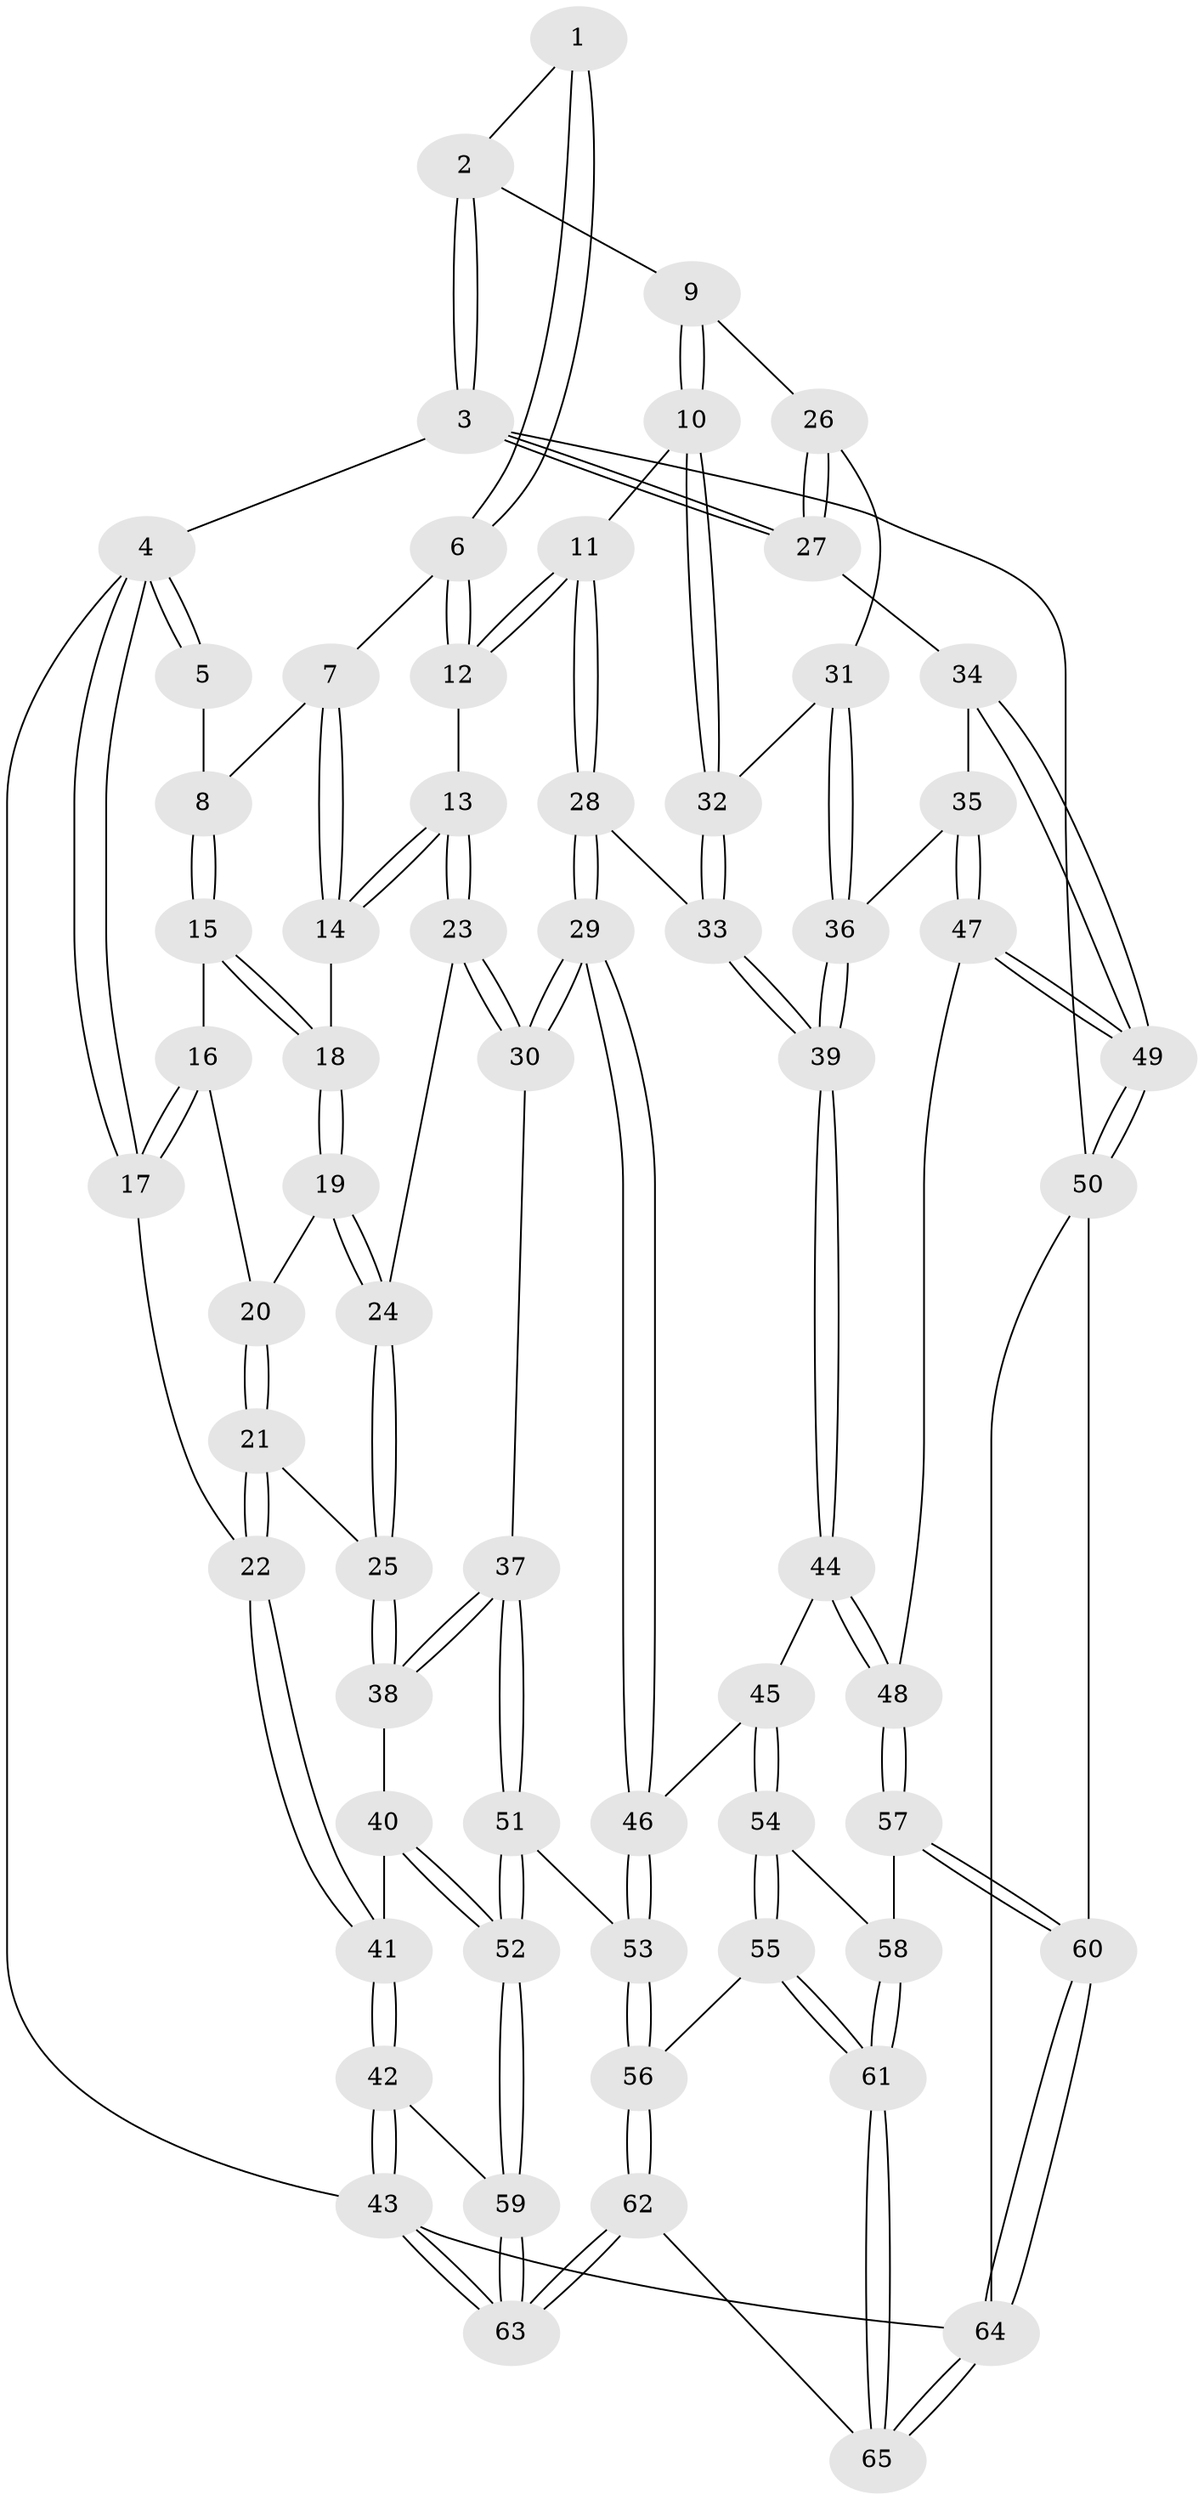 // Generated by graph-tools (version 1.1) at 2025/38/03/09/25 02:38:48]
// undirected, 65 vertices, 159 edges
graph export_dot {
graph [start="1"]
  node [color=gray90,style=filled];
  1 [pos="+0.5393069147581775+0"];
  2 [pos="+0.6485459058799338+0"];
  3 [pos="+1+0"];
  4 [pos="+0+0"];
  5 [pos="+0.2729678231265422+0"];
  6 [pos="+0.48528282725647415+0"];
  7 [pos="+0.3644390059720278+0.06419786522812075"];
  8 [pos="+0.2760779891179498+0.10701929548063803"];
  9 [pos="+0.7639199779917236+0.1405896201223606"];
  10 [pos="+0.5964982033875912+0.24522904526827682"];
  11 [pos="+0.5808223473697559+0.24827741182943477"];
  12 [pos="+0.4618451234513274+0.1776195339492796"];
  13 [pos="+0.4017004527587322+0.22121620145096743"];
  14 [pos="+0.3228971566502112+0.1679733536369194"];
  15 [pos="+0.27464240139421753+0.10988791584038665"];
  16 [pos="+0.17462442210891654+0.07168461023694693"];
  17 [pos="+0+0"];
  18 [pos="+0.27851847333645136+0.14185544662508767"];
  19 [pos="+0.2333941656510302+0.17821613374333098"];
  20 [pos="+0.20453060904198458+0.17232378483731933"];
  21 [pos="+0.0703971244228842+0.19506158703755044"];
  22 [pos="+0+0"];
  23 [pos="+0.3772691943110009+0.2776752324728435"];
  24 [pos="+0.23617088149010898+0.24840154597797978"];
  25 [pos="+0.1435843715812951+0.3338078889227185"];
  26 [pos="+0.8064248399131206+0.1750504382410874"];
  27 [pos="+1+0.1595979619273712"];
  28 [pos="+0.5210500810869287+0.45109131222365995"];
  29 [pos="+0.4361708980337534+0.5247515756197598"];
  30 [pos="+0.3700714999323956+0.5029812230411517"];
  31 [pos="+0.803013155076665+0.2356401571079313"];
  32 [pos="+0.6972507380093774+0.37536772198829915"];
  33 [pos="+0.6918768076679233+0.41307766265860485"];
  34 [pos="+1+0.40874508932254655"];
  35 [pos="+0.9127591886043207+0.4804502734717215"];
  36 [pos="+0.8975018654866752+0.47918517827914814"];
  37 [pos="+0.2760630759383911+0.5214434693325282"];
  38 [pos="+0.1489848511949687+0.4866264064124599"];
  39 [pos="+0.8131019604713469+0.5126356086011672"];
  40 [pos="+0.05793017129967345+0.5158587747978426"];
  41 [pos="+0+0.5399130857291469"];
  42 [pos="+0+0.840075548729597"];
  43 [pos="+0+1"];
  44 [pos="+0.7809557531248763+0.5624642913560294"];
  45 [pos="+0.585114512268522+0.6594553122565627"];
  46 [pos="+0.49541598669241627+0.6049124192357342"];
  47 [pos="+0.9435378590539963+0.6567253067878025"];
  48 [pos="+0.8567884027962357+0.7685434511627417"];
  49 [pos="+1+0.7741449840310385"];
  50 [pos="+1+0.856277020694581"];
  51 [pos="+0.24184845381312184+0.7801086696010037"];
  52 [pos="+0.1392440642619074+0.8452983007022787"];
  53 [pos="+0.37493207036264675+0.8466009701392665"];
  54 [pos="+0.6139370276127317+0.7345186651145469"];
  55 [pos="+0.5645374793215432+0.8609628341147019"];
  56 [pos="+0.3957959377370474+0.8937143808664662"];
  57 [pos="+0.8513904589987006+0.8348661188960138"];
  58 [pos="+0.7792058255858957+0.816515551093696"];
  59 [pos="+0.13485648920419244+0.850727947831651"];
  60 [pos="+0.8643241121991487+0.8519641894587902"];
  61 [pos="+0.6093028803820477+0.9530469429378722"];
  62 [pos="+0.3277252666295749+1"];
  63 [pos="+0.266323224718271+1"];
  64 [pos="+0.7470586594288864+1"];
  65 [pos="+0.6553195156533435+1"];
  1 -- 2;
  1 -- 6;
  1 -- 6;
  2 -- 3;
  2 -- 3;
  2 -- 9;
  3 -- 4;
  3 -- 27;
  3 -- 27;
  3 -- 50;
  4 -- 5;
  4 -- 5;
  4 -- 17;
  4 -- 17;
  4 -- 43;
  5 -- 8;
  6 -- 7;
  6 -- 12;
  6 -- 12;
  7 -- 8;
  7 -- 14;
  7 -- 14;
  8 -- 15;
  8 -- 15;
  9 -- 10;
  9 -- 10;
  9 -- 26;
  10 -- 11;
  10 -- 32;
  10 -- 32;
  11 -- 12;
  11 -- 12;
  11 -- 28;
  11 -- 28;
  12 -- 13;
  13 -- 14;
  13 -- 14;
  13 -- 23;
  13 -- 23;
  14 -- 18;
  15 -- 16;
  15 -- 18;
  15 -- 18;
  16 -- 17;
  16 -- 17;
  16 -- 20;
  17 -- 22;
  18 -- 19;
  18 -- 19;
  19 -- 20;
  19 -- 24;
  19 -- 24;
  20 -- 21;
  20 -- 21;
  21 -- 22;
  21 -- 22;
  21 -- 25;
  22 -- 41;
  22 -- 41;
  23 -- 24;
  23 -- 30;
  23 -- 30;
  24 -- 25;
  24 -- 25;
  25 -- 38;
  25 -- 38;
  26 -- 27;
  26 -- 27;
  26 -- 31;
  27 -- 34;
  28 -- 29;
  28 -- 29;
  28 -- 33;
  29 -- 30;
  29 -- 30;
  29 -- 46;
  29 -- 46;
  30 -- 37;
  31 -- 32;
  31 -- 36;
  31 -- 36;
  32 -- 33;
  32 -- 33;
  33 -- 39;
  33 -- 39;
  34 -- 35;
  34 -- 49;
  34 -- 49;
  35 -- 36;
  35 -- 47;
  35 -- 47;
  36 -- 39;
  36 -- 39;
  37 -- 38;
  37 -- 38;
  37 -- 51;
  37 -- 51;
  38 -- 40;
  39 -- 44;
  39 -- 44;
  40 -- 41;
  40 -- 52;
  40 -- 52;
  41 -- 42;
  41 -- 42;
  42 -- 43;
  42 -- 43;
  42 -- 59;
  43 -- 63;
  43 -- 63;
  43 -- 64;
  44 -- 45;
  44 -- 48;
  44 -- 48;
  45 -- 46;
  45 -- 54;
  45 -- 54;
  46 -- 53;
  46 -- 53;
  47 -- 48;
  47 -- 49;
  47 -- 49;
  48 -- 57;
  48 -- 57;
  49 -- 50;
  49 -- 50;
  50 -- 60;
  50 -- 64;
  51 -- 52;
  51 -- 52;
  51 -- 53;
  52 -- 59;
  52 -- 59;
  53 -- 56;
  53 -- 56;
  54 -- 55;
  54 -- 55;
  54 -- 58;
  55 -- 56;
  55 -- 61;
  55 -- 61;
  56 -- 62;
  56 -- 62;
  57 -- 58;
  57 -- 60;
  57 -- 60;
  58 -- 61;
  58 -- 61;
  59 -- 63;
  59 -- 63;
  60 -- 64;
  60 -- 64;
  61 -- 65;
  61 -- 65;
  62 -- 63;
  62 -- 63;
  62 -- 65;
  64 -- 65;
  64 -- 65;
}
